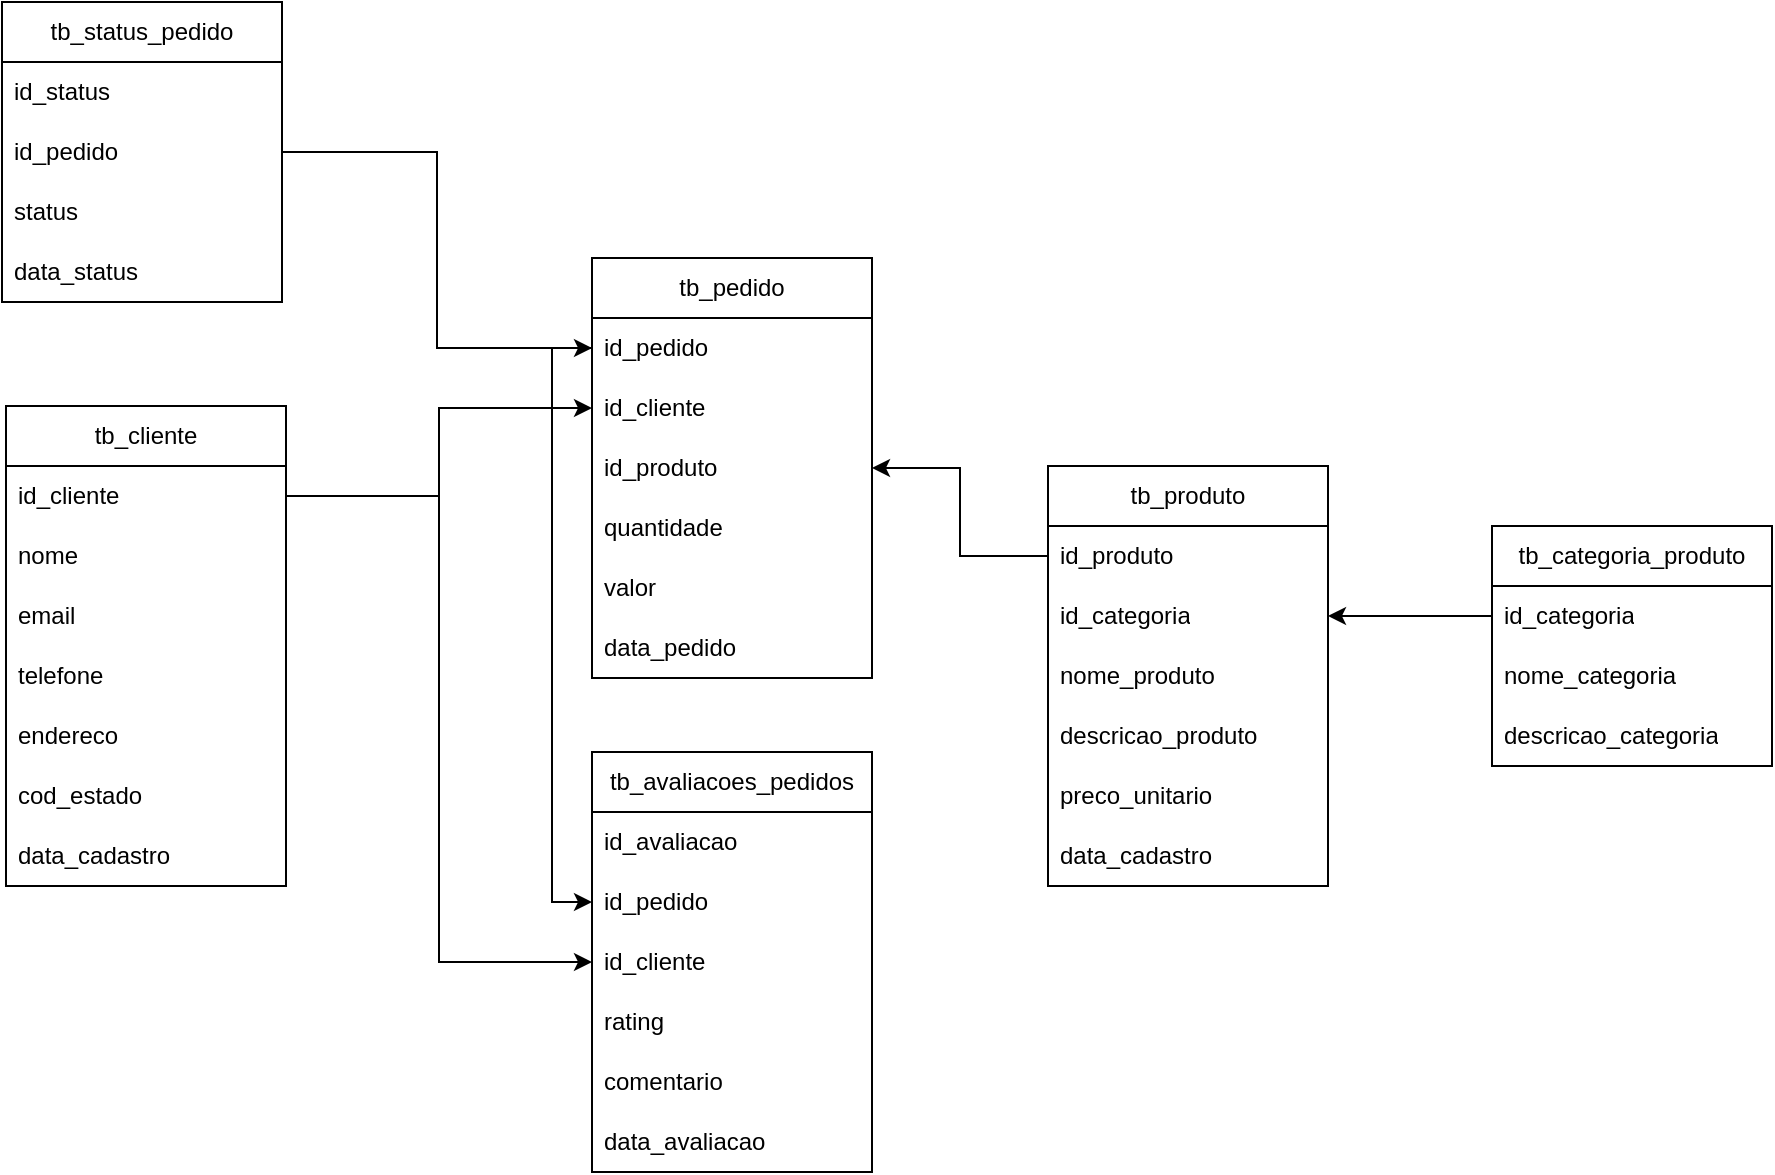 <mxfile version="24.6.5" type="github">
  <diagram name="Página-1" id="doDwqiG5zLxRRWnArQYC">
    <mxGraphModel dx="1312" dy="649" grid="0" gridSize="10" guides="1" tooltips="1" connect="1" arrows="1" fold="1" page="0" pageScale="1" pageWidth="827" pageHeight="1169" math="0" shadow="0">
      <root>
        <mxCell id="0" />
        <mxCell id="1" parent="0" />
        <mxCell id="qai0qFhXyy2HG55zIjBN-1" value="tb_cliente" style="swimlane;fontStyle=0;childLayout=stackLayout;horizontal=1;startSize=30;horizontalStack=0;resizeParent=1;resizeParentMax=0;resizeLast=0;collapsible=1;marginBottom=0;whiteSpace=wrap;html=1;" vertex="1" parent="1">
          <mxGeometry x="380" y="460" width="140" height="240" as="geometry" />
        </mxCell>
        <mxCell id="qai0qFhXyy2HG55zIjBN-2" value="id_cliente" style="text;strokeColor=none;fillColor=none;align=left;verticalAlign=middle;spacingLeft=4;spacingRight=4;overflow=hidden;points=[[0,0.5],[1,0.5]];portConstraint=eastwest;rotatable=0;whiteSpace=wrap;html=1;" vertex="1" parent="qai0qFhXyy2HG55zIjBN-1">
          <mxGeometry y="30" width="140" height="30" as="geometry" />
        </mxCell>
        <mxCell id="qai0qFhXyy2HG55zIjBN-3" value="nome" style="text;strokeColor=none;fillColor=none;align=left;verticalAlign=middle;spacingLeft=4;spacingRight=4;overflow=hidden;points=[[0,0.5],[1,0.5]];portConstraint=eastwest;rotatable=0;whiteSpace=wrap;html=1;" vertex="1" parent="qai0qFhXyy2HG55zIjBN-1">
          <mxGeometry y="60" width="140" height="30" as="geometry" />
        </mxCell>
        <mxCell id="qai0qFhXyy2HG55zIjBN-4" value="email" style="text;strokeColor=none;fillColor=none;align=left;verticalAlign=middle;spacingLeft=4;spacingRight=4;overflow=hidden;points=[[0,0.5],[1,0.5]];portConstraint=eastwest;rotatable=0;whiteSpace=wrap;html=1;" vertex="1" parent="qai0qFhXyy2HG55zIjBN-1">
          <mxGeometry y="90" width="140" height="30" as="geometry" />
        </mxCell>
        <mxCell id="qai0qFhXyy2HG55zIjBN-10" value="telefone" style="text;strokeColor=none;fillColor=none;align=left;verticalAlign=middle;spacingLeft=4;spacingRight=4;overflow=hidden;points=[[0,0.5],[1,0.5]];portConstraint=eastwest;rotatable=0;whiteSpace=wrap;html=1;" vertex="1" parent="qai0qFhXyy2HG55zIjBN-1">
          <mxGeometry y="120" width="140" height="30" as="geometry" />
        </mxCell>
        <mxCell id="qai0qFhXyy2HG55zIjBN-9" value="endereco" style="text;strokeColor=none;fillColor=none;align=left;verticalAlign=middle;spacingLeft=4;spacingRight=4;overflow=hidden;points=[[0,0.5],[1,0.5]];portConstraint=eastwest;rotatable=0;whiteSpace=wrap;html=1;" vertex="1" parent="qai0qFhXyy2HG55zIjBN-1">
          <mxGeometry y="150" width="140" height="30" as="geometry" />
        </mxCell>
        <mxCell id="qai0qFhXyy2HG55zIjBN-8" value="cod_estado" style="text;strokeColor=none;fillColor=none;align=left;verticalAlign=middle;spacingLeft=4;spacingRight=4;overflow=hidden;points=[[0,0.5],[1,0.5]];portConstraint=eastwest;rotatable=0;whiteSpace=wrap;html=1;" vertex="1" parent="qai0qFhXyy2HG55zIjBN-1">
          <mxGeometry y="180" width="140" height="30" as="geometry" />
        </mxCell>
        <mxCell id="qai0qFhXyy2HG55zIjBN-11" value="data_cadastro" style="text;strokeColor=none;fillColor=none;align=left;verticalAlign=middle;spacingLeft=4;spacingRight=4;overflow=hidden;points=[[0,0.5],[1,0.5]];portConstraint=eastwest;rotatable=0;whiteSpace=wrap;html=1;" vertex="1" parent="qai0qFhXyy2HG55zIjBN-1">
          <mxGeometry y="210" width="140" height="30" as="geometry" />
        </mxCell>
        <mxCell id="qai0qFhXyy2HG55zIjBN-12" value="tb_produto" style="swimlane;fontStyle=0;childLayout=stackLayout;horizontal=1;startSize=30;horizontalStack=0;resizeParent=1;resizeParentMax=0;resizeLast=0;collapsible=1;marginBottom=0;whiteSpace=wrap;html=1;" vertex="1" parent="1">
          <mxGeometry x="901" y="490" width="140" height="210" as="geometry" />
        </mxCell>
        <mxCell id="qai0qFhXyy2HG55zIjBN-13" value="id_produto" style="text;strokeColor=none;fillColor=none;align=left;verticalAlign=middle;spacingLeft=4;spacingRight=4;overflow=hidden;points=[[0,0.5],[1,0.5]];portConstraint=eastwest;rotatable=0;whiteSpace=wrap;html=1;" vertex="1" parent="qai0qFhXyy2HG55zIjBN-12">
          <mxGeometry y="30" width="140" height="30" as="geometry" />
        </mxCell>
        <mxCell id="qai0qFhXyy2HG55zIjBN-14" value="id_categoria" style="text;strokeColor=none;fillColor=none;align=left;verticalAlign=middle;spacingLeft=4;spacingRight=4;overflow=hidden;points=[[0,0.5],[1,0.5]];portConstraint=eastwest;rotatable=0;whiteSpace=wrap;html=1;" vertex="1" parent="qai0qFhXyy2HG55zIjBN-12">
          <mxGeometry y="60" width="140" height="30" as="geometry" />
        </mxCell>
        <mxCell id="qai0qFhXyy2HG55zIjBN-15" value="nome_produto" style="text;strokeColor=none;fillColor=none;align=left;verticalAlign=middle;spacingLeft=4;spacingRight=4;overflow=hidden;points=[[0,0.5],[1,0.5]];portConstraint=eastwest;rotatable=0;whiteSpace=wrap;html=1;" vertex="1" parent="qai0qFhXyy2HG55zIjBN-12">
          <mxGeometry y="90" width="140" height="30" as="geometry" />
        </mxCell>
        <mxCell id="qai0qFhXyy2HG55zIjBN-16" value="descricao_produto" style="text;strokeColor=none;fillColor=none;align=left;verticalAlign=middle;spacingLeft=4;spacingRight=4;overflow=hidden;points=[[0,0.5],[1,0.5]];portConstraint=eastwest;rotatable=0;whiteSpace=wrap;html=1;" vertex="1" parent="qai0qFhXyy2HG55zIjBN-12">
          <mxGeometry y="120" width="140" height="30" as="geometry" />
        </mxCell>
        <mxCell id="qai0qFhXyy2HG55zIjBN-17" value="preco_unitario" style="text;strokeColor=none;fillColor=none;align=left;verticalAlign=middle;spacingLeft=4;spacingRight=4;overflow=hidden;points=[[0,0.5],[1,0.5]];portConstraint=eastwest;rotatable=0;whiteSpace=wrap;html=1;" vertex="1" parent="qai0qFhXyy2HG55zIjBN-12">
          <mxGeometry y="150" width="140" height="30" as="geometry" />
        </mxCell>
        <mxCell id="qai0qFhXyy2HG55zIjBN-18" value="data_cadastro" style="text;strokeColor=none;fillColor=none;align=left;verticalAlign=middle;spacingLeft=4;spacingRight=4;overflow=hidden;points=[[0,0.5],[1,0.5]];portConstraint=eastwest;rotatable=0;whiteSpace=wrap;html=1;" vertex="1" parent="qai0qFhXyy2HG55zIjBN-12">
          <mxGeometry y="180" width="140" height="30" as="geometry" />
        </mxCell>
        <mxCell id="qai0qFhXyy2HG55zIjBN-20" value="tb_categoria_produto" style="swimlane;fontStyle=0;childLayout=stackLayout;horizontal=1;startSize=30;horizontalStack=0;resizeParent=1;resizeParentMax=0;resizeLast=0;collapsible=1;marginBottom=0;whiteSpace=wrap;html=1;" vertex="1" parent="1">
          <mxGeometry x="1123" y="520" width="140" height="120" as="geometry" />
        </mxCell>
        <mxCell id="qai0qFhXyy2HG55zIjBN-21" value="id_categoria" style="text;strokeColor=none;fillColor=none;align=left;verticalAlign=middle;spacingLeft=4;spacingRight=4;overflow=hidden;points=[[0,0.5],[1,0.5]];portConstraint=eastwest;rotatable=0;whiteSpace=wrap;html=1;" vertex="1" parent="qai0qFhXyy2HG55zIjBN-20">
          <mxGeometry y="30" width="140" height="30" as="geometry" />
        </mxCell>
        <mxCell id="qai0qFhXyy2HG55zIjBN-22" value="nome_categoria" style="text;strokeColor=none;fillColor=none;align=left;verticalAlign=middle;spacingLeft=4;spacingRight=4;overflow=hidden;points=[[0,0.5],[1,0.5]];portConstraint=eastwest;rotatable=0;whiteSpace=wrap;html=1;" vertex="1" parent="qai0qFhXyy2HG55zIjBN-20">
          <mxGeometry y="60" width="140" height="30" as="geometry" />
        </mxCell>
        <mxCell id="qai0qFhXyy2HG55zIjBN-23" value="descricao_categoria" style="text;strokeColor=none;fillColor=none;align=left;verticalAlign=middle;spacingLeft=4;spacingRight=4;overflow=hidden;points=[[0,0.5],[1,0.5]];portConstraint=eastwest;rotatable=0;whiteSpace=wrap;html=1;" vertex="1" parent="qai0qFhXyy2HG55zIjBN-20">
          <mxGeometry y="90" width="140" height="30" as="geometry" />
        </mxCell>
        <mxCell id="qai0qFhXyy2HG55zIjBN-27" value="tb_pedido" style="swimlane;fontStyle=0;childLayout=stackLayout;horizontal=1;startSize=30;horizontalStack=0;resizeParent=1;resizeParentMax=0;resizeLast=0;collapsible=1;marginBottom=0;whiteSpace=wrap;html=1;" vertex="1" parent="1">
          <mxGeometry x="673" y="386" width="140" height="210" as="geometry" />
        </mxCell>
        <mxCell id="qai0qFhXyy2HG55zIjBN-28" value="id_pedido" style="text;strokeColor=none;fillColor=none;align=left;verticalAlign=middle;spacingLeft=4;spacingRight=4;overflow=hidden;points=[[0,0.5],[1,0.5]];portConstraint=eastwest;rotatable=0;whiteSpace=wrap;html=1;" vertex="1" parent="qai0qFhXyy2HG55zIjBN-27">
          <mxGeometry y="30" width="140" height="30" as="geometry" />
        </mxCell>
        <mxCell id="qai0qFhXyy2HG55zIjBN-29" value="id_cliente" style="text;strokeColor=none;fillColor=none;align=left;verticalAlign=middle;spacingLeft=4;spacingRight=4;overflow=hidden;points=[[0,0.5],[1,0.5]];portConstraint=eastwest;rotatable=0;whiteSpace=wrap;html=1;" vertex="1" parent="qai0qFhXyy2HG55zIjBN-27">
          <mxGeometry y="60" width="140" height="30" as="geometry" />
        </mxCell>
        <mxCell id="qai0qFhXyy2HG55zIjBN-30" value="id_produto" style="text;strokeColor=none;fillColor=none;align=left;verticalAlign=middle;spacingLeft=4;spacingRight=4;overflow=hidden;points=[[0,0.5],[1,0.5]];portConstraint=eastwest;rotatable=0;whiteSpace=wrap;html=1;" vertex="1" parent="qai0qFhXyy2HG55zIjBN-27">
          <mxGeometry y="90" width="140" height="30" as="geometry" />
        </mxCell>
        <mxCell id="qai0qFhXyy2HG55zIjBN-31" value="quantidade" style="text;strokeColor=none;fillColor=none;align=left;verticalAlign=middle;spacingLeft=4;spacingRight=4;overflow=hidden;points=[[0,0.5],[1,0.5]];portConstraint=eastwest;rotatable=0;whiteSpace=wrap;html=1;" vertex="1" parent="qai0qFhXyy2HG55zIjBN-27">
          <mxGeometry y="120" width="140" height="30" as="geometry" />
        </mxCell>
        <mxCell id="qai0qFhXyy2HG55zIjBN-32" value="valor" style="text;strokeColor=none;fillColor=none;align=left;verticalAlign=middle;spacingLeft=4;spacingRight=4;overflow=hidden;points=[[0,0.5],[1,0.5]];portConstraint=eastwest;rotatable=0;whiteSpace=wrap;html=1;" vertex="1" parent="qai0qFhXyy2HG55zIjBN-27">
          <mxGeometry y="150" width="140" height="30" as="geometry" />
        </mxCell>
        <mxCell id="qai0qFhXyy2HG55zIjBN-33" value="data_pedido" style="text;strokeColor=none;fillColor=none;align=left;verticalAlign=middle;spacingLeft=4;spacingRight=4;overflow=hidden;points=[[0,0.5],[1,0.5]];portConstraint=eastwest;rotatable=0;whiteSpace=wrap;html=1;" vertex="1" parent="qai0qFhXyy2HG55zIjBN-27">
          <mxGeometry y="180" width="140" height="30" as="geometry" />
        </mxCell>
        <mxCell id="qai0qFhXyy2HG55zIjBN-34" value="tb_status_pedido" style="swimlane;fontStyle=0;childLayout=stackLayout;horizontal=1;startSize=30;horizontalStack=0;resizeParent=1;resizeParentMax=0;resizeLast=0;collapsible=1;marginBottom=0;whiteSpace=wrap;html=1;" vertex="1" parent="1">
          <mxGeometry x="378" y="258" width="140" height="150" as="geometry" />
        </mxCell>
        <mxCell id="qai0qFhXyy2HG55zIjBN-35" value="id_status" style="text;strokeColor=none;fillColor=none;align=left;verticalAlign=middle;spacingLeft=4;spacingRight=4;overflow=hidden;points=[[0,0.5],[1,0.5]];portConstraint=eastwest;rotatable=0;whiteSpace=wrap;html=1;" vertex="1" parent="qai0qFhXyy2HG55zIjBN-34">
          <mxGeometry y="30" width="140" height="30" as="geometry" />
        </mxCell>
        <mxCell id="qai0qFhXyy2HG55zIjBN-36" value="id_pedido" style="text;strokeColor=none;fillColor=none;align=left;verticalAlign=middle;spacingLeft=4;spacingRight=4;overflow=hidden;points=[[0,0.5],[1,0.5]];portConstraint=eastwest;rotatable=0;whiteSpace=wrap;html=1;" vertex="1" parent="qai0qFhXyy2HG55zIjBN-34">
          <mxGeometry y="60" width="140" height="30" as="geometry" />
        </mxCell>
        <mxCell id="qai0qFhXyy2HG55zIjBN-37" value="status" style="text;strokeColor=none;fillColor=none;align=left;verticalAlign=middle;spacingLeft=4;spacingRight=4;overflow=hidden;points=[[0,0.5],[1,0.5]];portConstraint=eastwest;rotatable=0;whiteSpace=wrap;html=1;" vertex="1" parent="qai0qFhXyy2HG55zIjBN-34">
          <mxGeometry y="90" width="140" height="30" as="geometry" />
        </mxCell>
        <mxCell id="qai0qFhXyy2HG55zIjBN-38" value="data_status" style="text;strokeColor=none;fillColor=none;align=left;verticalAlign=middle;spacingLeft=4;spacingRight=4;overflow=hidden;points=[[0,0.5],[1,0.5]];portConstraint=eastwest;rotatable=0;whiteSpace=wrap;html=1;" vertex="1" parent="qai0qFhXyy2HG55zIjBN-34">
          <mxGeometry y="120" width="140" height="30" as="geometry" />
        </mxCell>
        <mxCell id="qai0qFhXyy2HG55zIjBN-41" value="tb_avaliacoes_pedidos" style="swimlane;fontStyle=0;childLayout=stackLayout;horizontal=1;startSize=30;horizontalStack=0;resizeParent=1;resizeParentMax=0;resizeLast=0;collapsible=1;marginBottom=0;whiteSpace=wrap;html=1;" vertex="1" parent="1">
          <mxGeometry x="673" y="633" width="140" height="210" as="geometry" />
        </mxCell>
        <mxCell id="qai0qFhXyy2HG55zIjBN-42" value="id_avaliacao" style="text;strokeColor=none;fillColor=none;align=left;verticalAlign=middle;spacingLeft=4;spacingRight=4;overflow=hidden;points=[[0,0.5],[1,0.5]];portConstraint=eastwest;rotatable=0;whiteSpace=wrap;html=1;" vertex="1" parent="qai0qFhXyy2HG55zIjBN-41">
          <mxGeometry y="30" width="140" height="30" as="geometry" />
        </mxCell>
        <mxCell id="qai0qFhXyy2HG55zIjBN-43" value="id_pedido" style="text;strokeColor=none;fillColor=none;align=left;verticalAlign=middle;spacingLeft=4;spacingRight=4;overflow=hidden;points=[[0,0.5],[1,0.5]];portConstraint=eastwest;rotatable=0;whiteSpace=wrap;html=1;" vertex="1" parent="qai0qFhXyy2HG55zIjBN-41">
          <mxGeometry y="60" width="140" height="30" as="geometry" />
        </mxCell>
        <mxCell id="qai0qFhXyy2HG55zIjBN-44" value="id_cliente" style="text;strokeColor=none;fillColor=none;align=left;verticalAlign=middle;spacingLeft=4;spacingRight=4;overflow=hidden;points=[[0,0.5],[1,0.5]];portConstraint=eastwest;rotatable=0;whiteSpace=wrap;html=1;" vertex="1" parent="qai0qFhXyy2HG55zIjBN-41">
          <mxGeometry y="90" width="140" height="30" as="geometry" />
        </mxCell>
        <mxCell id="qai0qFhXyy2HG55zIjBN-45" value="rating" style="text;strokeColor=none;fillColor=none;align=left;verticalAlign=middle;spacingLeft=4;spacingRight=4;overflow=hidden;points=[[0,0.5],[1,0.5]];portConstraint=eastwest;rotatable=0;whiteSpace=wrap;html=1;" vertex="1" parent="qai0qFhXyy2HG55zIjBN-41">
          <mxGeometry y="120" width="140" height="30" as="geometry" />
        </mxCell>
        <mxCell id="qai0qFhXyy2HG55zIjBN-47" value="comentario" style="text;strokeColor=none;fillColor=none;align=left;verticalAlign=middle;spacingLeft=4;spacingRight=4;overflow=hidden;points=[[0,0.5],[1,0.5]];portConstraint=eastwest;rotatable=0;whiteSpace=wrap;html=1;" vertex="1" parent="qai0qFhXyy2HG55zIjBN-41">
          <mxGeometry y="150" width="140" height="30" as="geometry" />
        </mxCell>
        <mxCell id="qai0qFhXyy2HG55zIjBN-46" value="data_avaliacao" style="text;strokeColor=none;fillColor=none;align=left;verticalAlign=middle;spacingLeft=4;spacingRight=4;overflow=hidden;points=[[0,0.5],[1,0.5]];portConstraint=eastwest;rotatable=0;whiteSpace=wrap;html=1;" vertex="1" parent="qai0qFhXyy2HG55zIjBN-41">
          <mxGeometry y="180" width="140" height="30" as="geometry" />
        </mxCell>
        <mxCell id="qai0qFhXyy2HG55zIjBN-52" style="edgeStyle=orthogonalEdgeStyle;rounded=0;orthogonalLoop=1;jettySize=auto;html=1;entryX=0;entryY=0.5;entryDx=0;entryDy=0;" edge="1" parent="1" source="qai0qFhXyy2HG55zIjBN-2" target="qai0qFhXyy2HG55zIjBN-29">
          <mxGeometry relative="1" as="geometry" />
        </mxCell>
        <mxCell id="qai0qFhXyy2HG55zIjBN-53" style="edgeStyle=orthogonalEdgeStyle;rounded=0;orthogonalLoop=1;jettySize=auto;html=1;" edge="1" parent="1" source="qai0qFhXyy2HG55zIjBN-13" target="qai0qFhXyy2HG55zIjBN-30">
          <mxGeometry relative="1" as="geometry" />
        </mxCell>
        <mxCell id="qai0qFhXyy2HG55zIjBN-54" style="edgeStyle=orthogonalEdgeStyle;rounded=0;orthogonalLoop=1;jettySize=auto;html=1;" edge="1" parent="1" source="qai0qFhXyy2HG55zIjBN-21" target="qai0qFhXyy2HG55zIjBN-14">
          <mxGeometry relative="1" as="geometry" />
        </mxCell>
        <mxCell id="qai0qFhXyy2HG55zIjBN-56" style="edgeStyle=orthogonalEdgeStyle;rounded=0;orthogonalLoop=1;jettySize=auto;html=1;entryX=0;entryY=0.5;entryDx=0;entryDy=0;" edge="1" parent="1" source="qai0qFhXyy2HG55zIjBN-2" target="qai0qFhXyy2HG55zIjBN-44">
          <mxGeometry relative="1" as="geometry" />
        </mxCell>
        <mxCell id="qai0qFhXyy2HG55zIjBN-57" style="edgeStyle=orthogonalEdgeStyle;rounded=0;orthogonalLoop=1;jettySize=auto;html=1;entryX=0;entryY=0.5;entryDx=0;entryDy=0;" edge="1" parent="1" source="qai0qFhXyy2HG55zIjBN-28" target="qai0qFhXyy2HG55zIjBN-43">
          <mxGeometry relative="1" as="geometry" />
        </mxCell>
        <mxCell id="qai0qFhXyy2HG55zIjBN-58" style="edgeStyle=orthogonalEdgeStyle;rounded=0;orthogonalLoop=1;jettySize=auto;html=1;entryX=0;entryY=0.5;entryDx=0;entryDy=0;" edge="1" parent="1" source="qai0qFhXyy2HG55zIjBN-36" target="qai0qFhXyy2HG55zIjBN-28">
          <mxGeometry relative="1" as="geometry" />
        </mxCell>
      </root>
    </mxGraphModel>
  </diagram>
</mxfile>
